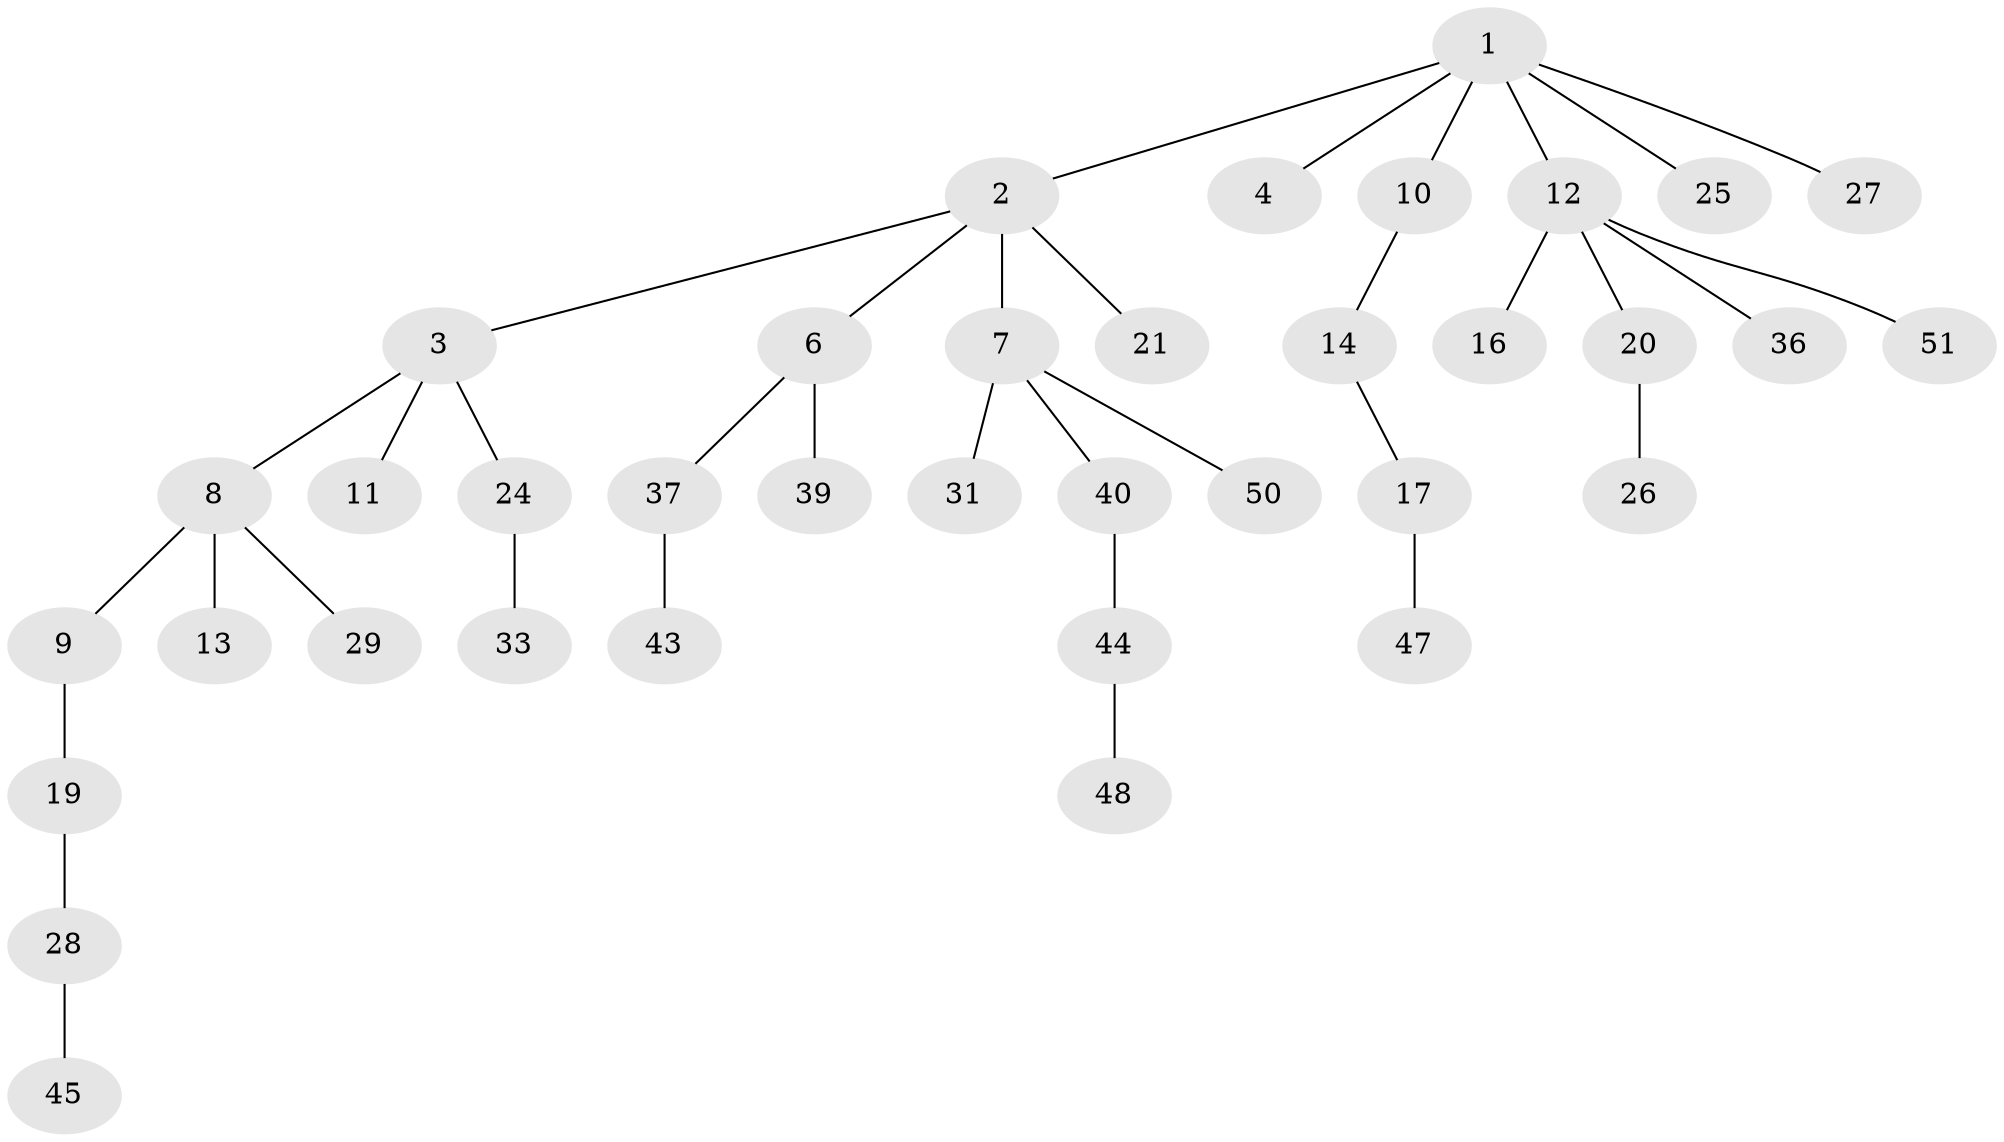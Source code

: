 // Generated by graph-tools (version 1.1) at 2025/52/02/27/25 19:52:13]
// undirected, 37 vertices, 36 edges
graph export_dot {
graph [start="1"]
  node [color=gray90,style=filled];
  1 [super="+5"];
  2 [super="+53"];
  3 [super="+15"];
  4;
  6 [super="+18"];
  7 [super="+38"];
  8;
  9 [super="+42"];
  10 [super="+32"];
  11;
  12 [super="+30"];
  13;
  14;
  16 [super="+46"];
  17 [super="+54"];
  19 [super="+23"];
  20 [super="+22"];
  21;
  24;
  25 [super="+41"];
  26 [super="+35"];
  27;
  28 [super="+34"];
  29 [super="+52"];
  31;
  33;
  36;
  37;
  39;
  40;
  43;
  44 [super="+49"];
  45;
  47;
  48;
  50;
  51;
  1 -- 2;
  1 -- 4;
  1 -- 12;
  1 -- 25;
  1 -- 27;
  1 -- 10;
  2 -- 3;
  2 -- 6;
  2 -- 7;
  2 -- 21;
  3 -- 8;
  3 -- 11;
  3 -- 24;
  6 -- 37;
  6 -- 39;
  7 -- 31;
  7 -- 40;
  7 -- 50;
  8 -- 9;
  8 -- 13;
  8 -- 29;
  9 -- 19;
  10 -- 14;
  12 -- 16;
  12 -- 20;
  12 -- 51;
  12 -- 36;
  14 -- 17;
  17 -- 47;
  19 -- 28;
  20 -- 26;
  24 -- 33;
  28 -- 45;
  37 -- 43;
  40 -- 44;
  44 -- 48;
}
